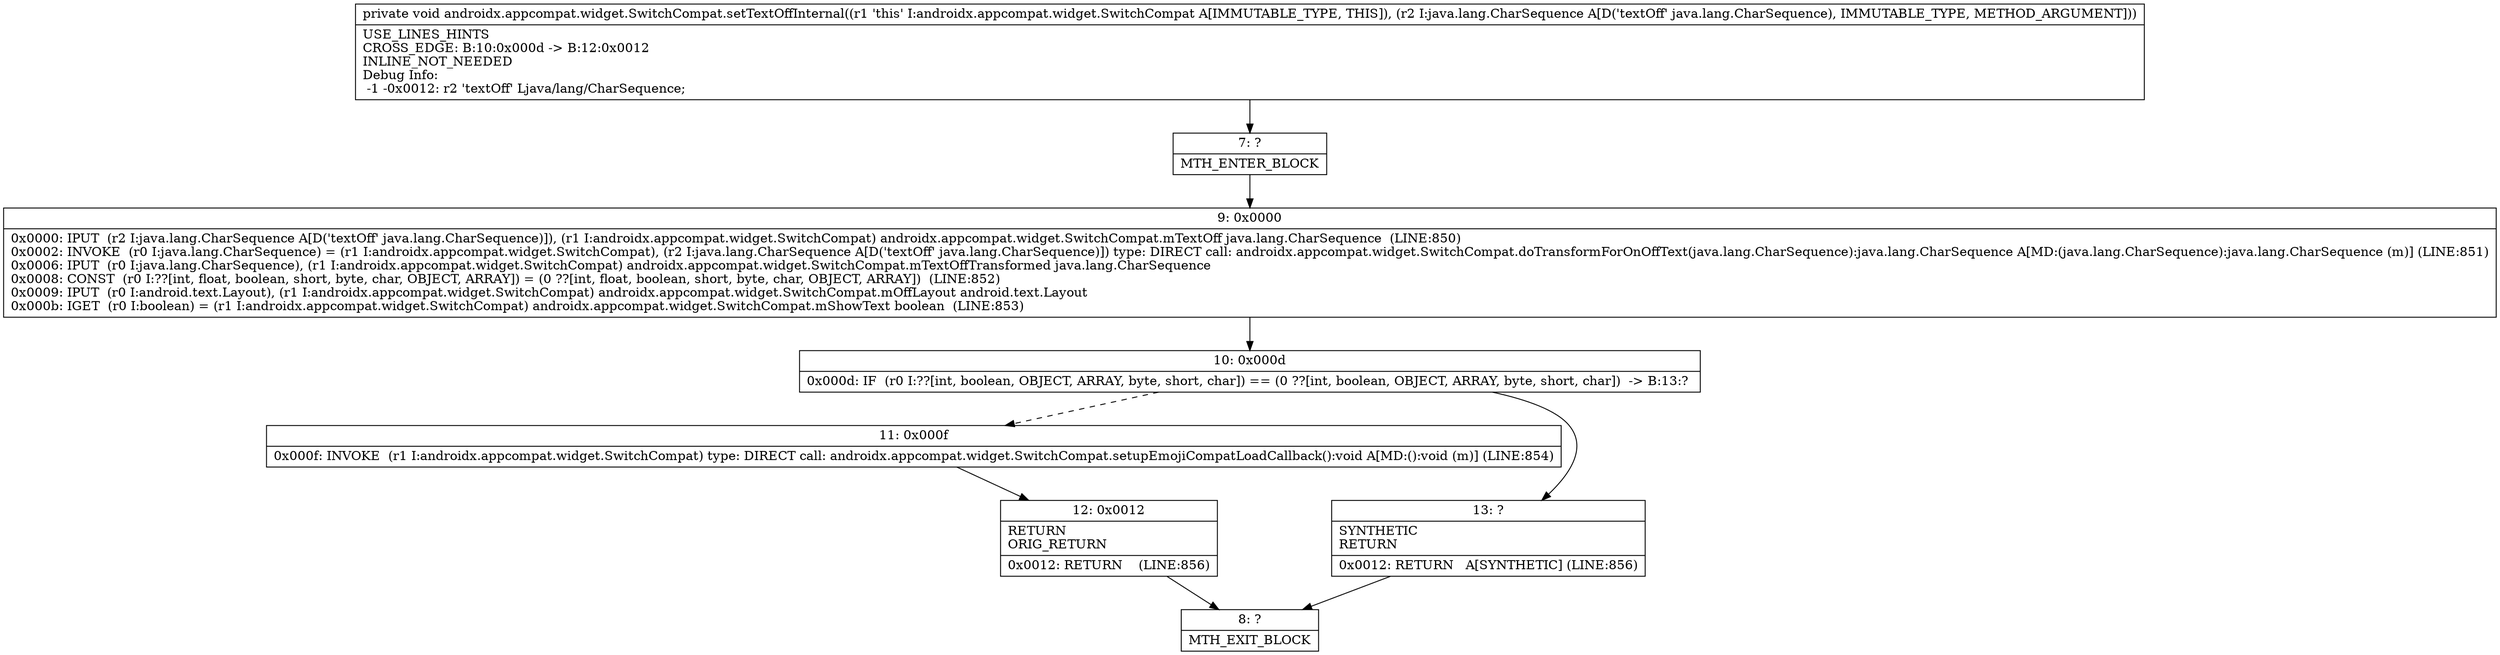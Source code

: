 digraph "CFG forandroidx.appcompat.widget.SwitchCompat.setTextOffInternal(Ljava\/lang\/CharSequence;)V" {
Node_7 [shape=record,label="{7\:\ ?|MTH_ENTER_BLOCK\l}"];
Node_9 [shape=record,label="{9\:\ 0x0000|0x0000: IPUT  (r2 I:java.lang.CharSequence A[D('textOff' java.lang.CharSequence)]), (r1 I:androidx.appcompat.widget.SwitchCompat) androidx.appcompat.widget.SwitchCompat.mTextOff java.lang.CharSequence  (LINE:850)\l0x0002: INVOKE  (r0 I:java.lang.CharSequence) = (r1 I:androidx.appcompat.widget.SwitchCompat), (r2 I:java.lang.CharSequence A[D('textOff' java.lang.CharSequence)]) type: DIRECT call: androidx.appcompat.widget.SwitchCompat.doTransformForOnOffText(java.lang.CharSequence):java.lang.CharSequence A[MD:(java.lang.CharSequence):java.lang.CharSequence (m)] (LINE:851)\l0x0006: IPUT  (r0 I:java.lang.CharSequence), (r1 I:androidx.appcompat.widget.SwitchCompat) androidx.appcompat.widget.SwitchCompat.mTextOffTransformed java.lang.CharSequence \l0x0008: CONST  (r0 I:??[int, float, boolean, short, byte, char, OBJECT, ARRAY]) = (0 ??[int, float, boolean, short, byte, char, OBJECT, ARRAY])  (LINE:852)\l0x0009: IPUT  (r0 I:android.text.Layout), (r1 I:androidx.appcompat.widget.SwitchCompat) androidx.appcompat.widget.SwitchCompat.mOffLayout android.text.Layout \l0x000b: IGET  (r0 I:boolean) = (r1 I:androidx.appcompat.widget.SwitchCompat) androidx.appcompat.widget.SwitchCompat.mShowText boolean  (LINE:853)\l}"];
Node_10 [shape=record,label="{10\:\ 0x000d|0x000d: IF  (r0 I:??[int, boolean, OBJECT, ARRAY, byte, short, char]) == (0 ??[int, boolean, OBJECT, ARRAY, byte, short, char])  \-\> B:13:? \l}"];
Node_11 [shape=record,label="{11\:\ 0x000f|0x000f: INVOKE  (r1 I:androidx.appcompat.widget.SwitchCompat) type: DIRECT call: androidx.appcompat.widget.SwitchCompat.setupEmojiCompatLoadCallback():void A[MD:():void (m)] (LINE:854)\l}"];
Node_12 [shape=record,label="{12\:\ 0x0012|RETURN\lORIG_RETURN\l|0x0012: RETURN    (LINE:856)\l}"];
Node_8 [shape=record,label="{8\:\ ?|MTH_EXIT_BLOCK\l}"];
Node_13 [shape=record,label="{13\:\ ?|SYNTHETIC\lRETURN\l|0x0012: RETURN   A[SYNTHETIC] (LINE:856)\l}"];
MethodNode[shape=record,label="{private void androidx.appcompat.widget.SwitchCompat.setTextOffInternal((r1 'this' I:androidx.appcompat.widget.SwitchCompat A[IMMUTABLE_TYPE, THIS]), (r2 I:java.lang.CharSequence A[D('textOff' java.lang.CharSequence), IMMUTABLE_TYPE, METHOD_ARGUMENT]))  | USE_LINES_HINTS\lCROSS_EDGE: B:10:0x000d \-\> B:12:0x0012\lINLINE_NOT_NEEDED\lDebug Info:\l  \-1 \-0x0012: r2 'textOff' Ljava\/lang\/CharSequence;\l}"];
MethodNode -> Node_7;Node_7 -> Node_9;
Node_9 -> Node_10;
Node_10 -> Node_11[style=dashed];
Node_10 -> Node_13;
Node_11 -> Node_12;
Node_12 -> Node_8;
Node_13 -> Node_8;
}

